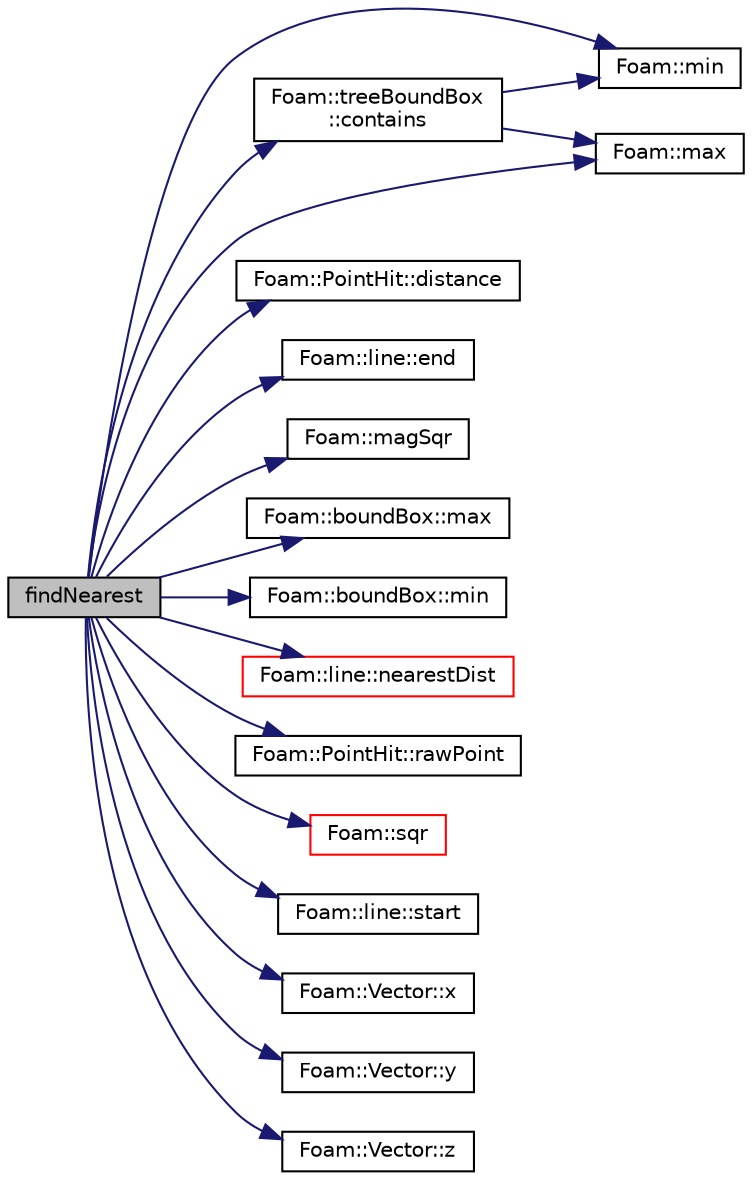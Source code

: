 digraph "findNearest"
{
  bgcolor="transparent";
  edge [fontname="Helvetica",fontsize="10",labelfontname="Helvetica",labelfontsize="10"];
  node [fontname="Helvetica",fontsize="10",shape=record];
  rankdir="LR";
  Node1 [label="findNearest",height=0.2,width=0.4,color="black", fillcolor="grey75", style="filled", fontcolor="black"];
  Node1 -> Node2 [color="midnightblue",fontsize="10",style="solid",fontname="Helvetica"];
  Node2 [label="Foam::treeBoundBox\l::contains",height=0.2,width=0.4,color="black",URL="$a02656.html#a5f8aa323280184659cd2ac2c68fee587",tooltip="Contains point (inside or on edge) and moving in direction. "];
  Node2 -> Node3 [color="midnightblue",fontsize="10",style="solid",fontname="Helvetica"];
  Node3 [label="Foam::min",height=0.2,width=0.4,color="black",URL="$a10675.html#a253e112ad2d56d96230ff39ea7f442dc"];
  Node2 -> Node4 [color="midnightblue",fontsize="10",style="solid",fontname="Helvetica"];
  Node4 [label="Foam::max",height=0.2,width=0.4,color="black",URL="$a10675.html#ac993e906cf2774ae77e666bc24e81733"];
  Node1 -> Node5 [color="midnightblue",fontsize="10",style="solid",fontname="Helvetica"];
  Node5 [label="Foam::PointHit::distance",height=0.2,width=0.4,color="black",URL="$a01871.html#a6fc60097ee4a2ef28aa08c9d11269046",tooltip="Return distance to hit. "];
  Node1 -> Node6 [color="midnightblue",fontsize="10",style="solid",fontname="Helvetica"];
  Node6 [label="Foam::line::end",height=0.2,width=0.4,color="black",URL="$a01321.html#ad14d1056bdcd20fb117b1c2bd2ca0677",tooltip="Return second vertex. "];
  Node1 -> Node7 [color="midnightblue",fontsize="10",style="solid",fontname="Helvetica"];
  Node7 [label="Foam::magSqr",height=0.2,width=0.4,color="black",URL="$a10675.html#ae6fff2c6981e6d9618aa5038e69def6e"];
  Node1 -> Node8 [color="midnightblue",fontsize="10",style="solid",fontname="Helvetica"];
  Node8 [label="Foam::boundBox::max",height=0.2,width=0.4,color="black",URL="$a00153.html#a264800db5fd48c1d4541fd05cab1d40f",tooltip="Maximum describing the bounding box. "];
  Node1 -> Node4 [color="midnightblue",fontsize="10",style="solid",fontname="Helvetica"];
  Node1 -> Node9 [color="midnightblue",fontsize="10",style="solid",fontname="Helvetica"];
  Node9 [label="Foam::boundBox::min",height=0.2,width=0.4,color="black",URL="$a00153.html#a1dd50affef9a273ab682ccbf33df7b32",tooltip="Minimum describing the bounding box. "];
  Node1 -> Node3 [color="midnightblue",fontsize="10",style="solid",fontname="Helvetica"];
  Node1 -> Node10 [color="midnightblue",fontsize="10",style="solid",fontname="Helvetica"];
  Node10 [label="Foam::line::nearestDist",height=0.2,width=0.4,color="red",URL="$a01321.html#a5793126218bf0f619549fc69390a1b51",tooltip="Return nearest distance to line from a given point. "];
  Node1 -> Node11 [color="midnightblue",fontsize="10",style="solid",fontname="Helvetica"];
  Node11 [label="Foam::PointHit::rawPoint",height=0.2,width=0.4,color="black",URL="$a01871.html#a6c68a01f71e2d6a820e0f0e3540aff0f",tooltip="Return point with no checking. "];
  Node1 -> Node12 [color="midnightblue",fontsize="10",style="solid",fontname="Helvetica"];
  Node12 [label="Foam::sqr",height=0.2,width=0.4,color="red",URL="$a10675.html#a277dc11c581d53826ab5090b08f3b17b"];
  Node1 -> Node13 [color="midnightblue",fontsize="10",style="solid",fontname="Helvetica"];
  Node13 [label="Foam::line::start",height=0.2,width=0.4,color="black",URL="$a01321.html#a064ea5f1013d2e9482fb85fa25b61501",tooltip="Return first vertex. "];
  Node1 -> Node14 [color="midnightblue",fontsize="10",style="solid",fontname="Helvetica"];
  Node14 [label="Foam::Vector::x",height=0.2,width=0.4,color="black",URL="$a02776.html#aeb7dc4a97968c543f58f9c7082e55757"];
  Node1 -> Node15 [color="midnightblue",fontsize="10",style="solid",fontname="Helvetica"];
  Node15 [label="Foam::Vector::y",height=0.2,width=0.4,color="black",URL="$a02776.html#a77c00b469d89c23bd35d2eb236140f70"];
  Node1 -> Node16 [color="midnightblue",fontsize="10",style="solid",fontname="Helvetica"];
  Node16 [label="Foam::Vector::z",height=0.2,width=0.4,color="black",URL="$a02776.html#ac72a74f7dde9500927f63515c3f0a2f3"];
}
